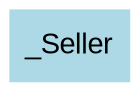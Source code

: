 digraph CallGraph {
ranksep=5;
nodesep=0.5;
node [fontname=Arial];
edge [fontname=Arial];
_Seller;
_Seller [shape=box, style=filled, fillcolor=lightblue  , color=white];
}
